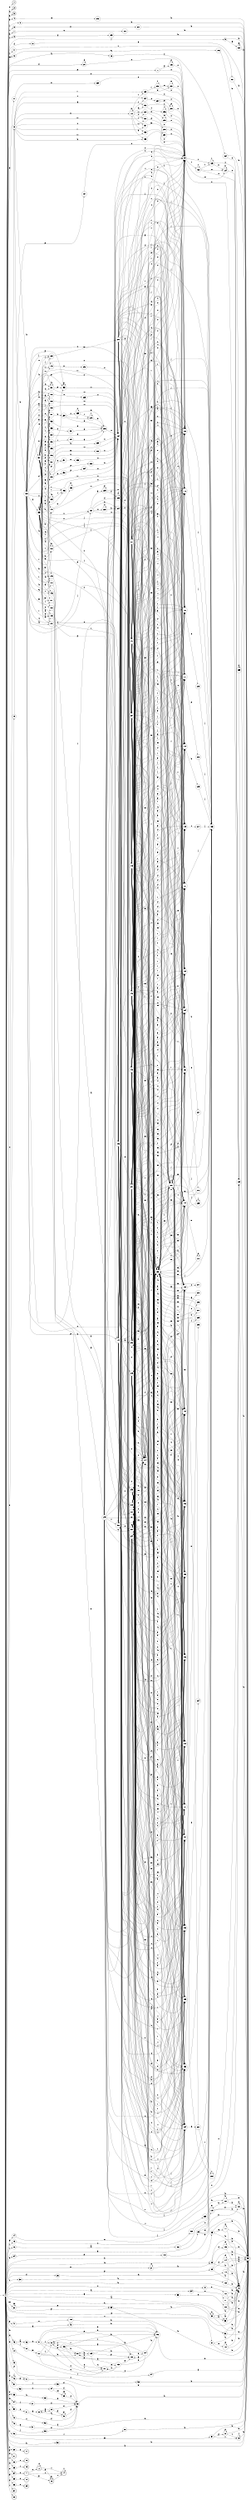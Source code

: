 digraph finite_state_machine {
rankdir=LR;
size="20,20";
node [shape = point]; "dummy0"
node [shape = circle]; "0";
"dummy0" -> "0";
node [shape = doublecircle]; "1";node [shape = doublecircle]; "2";node [shape = doublecircle]; "3";node [shape = circle]; "4";
node [shape = circle]; "5";
node [shape = circle]; "6";
node [shape = circle]; "7";
node [shape = circle]; "8";
node [shape = circle]; "9";
node [shape = circle]; "10";
node [shape = circle]; "11";
node [shape = circle]; "12";
node [shape = circle]; "13";
node [shape = circle]; "14";
node [shape = circle]; "15";
node [shape = circle]; "16";
node [shape = circle]; "17";
node [shape = circle]; "18";
node [shape = circle]; "19";
node [shape = circle]; "20";
node [shape = circle]; "21";
node [shape = circle]; "22";
node [shape = circle]; "23";
node [shape = circle]; "24";
node [shape = circle]; "25";
node [shape = circle]; "26";
node [shape = circle]; "27";
node [shape = circle]; "28";
node [shape = circle]; "29";
node [shape = circle]; "30";
node [shape = circle]; "31";
node [shape = circle]; "32";
node [shape = circle]; "33";
node [shape = circle]; "34";
node [shape = circle]; "35";
node [shape = circle]; "36";
node [shape = circle]; "37";
node [shape = circle]; "38";
node [shape = circle]; "39";
node [shape = circle]; "40";
node [shape = circle]; "41";
node [shape = circle]; "42";
node [shape = circle]; "43";
node [shape = circle]; "44";
node [shape = circle]; "45";
node [shape = circle]; "46";
node [shape = circle]; "47";
node [shape = circle]; "48";
node [shape = circle]; "49";
node [shape = circle]; "50";
node [shape = circle]; "51";
node [shape = circle]; "52";
node [shape = circle]; "53";
node [shape = circle]; "54";
node [shape = circle]; "55";
node [shape = circle]; "56";
node [shape = circle]; "57";
node [shape = circle]; "58";
node [shape = doublecircle]; "59";node [shape = circle]; "60";
node [shape = doublecircle]; "61";node [shape = circle]; "62";
node [shape = circle]; "63";
node [shape = circle]; "64";
node [shape = circle]; "65";
node [shape = circle]; "66";
node [shape = doublecircle]; "67";node [shape = doublecircle]; "68";node [shape = doublecircle]; "69";node [shape = doublecircle]; "70";node [shape = doublecircle]; "71";node [shape = doublecircle]; "72";node [shape = doublecircle]; "73";node [shape = doublecircle]; "74";node [shape = doublecircle]; "75";node [shape = doublecircle]; "76";node [shape = doublecircle]; "77";node [shape = circle]; "78";
node [shape = circle]; "79";
node [shape = circle]; "80";
node [shape = circle]; "81";
node [shape = circle]; "82";
node [shape = circle]; "83";
node [shape = circle]; "84";
node [shape = circle]; "85";
node [shape = circle]; "86";
node [shape = circle]; "87";
node [shape = circle]; "88";
node [shape = circle]; "89";
node [shape = circle]; "90";
node [shape = circle]; "91";
node [shape = circle]; "92";
node [shape = circle]; "93";
node [shape = circle]; "94";
node [shape = circle]; "95";
node [shape = circle]; "96";
node [shape = circle]; "97";
node [shape = circle]; "98";
node [shape = circle]; "99";
node [shape = circle]; "100";
node [shape = circle]; "101";
node [shape = circle]; "102";
node [shape = circle]; "103";
node [shape = circle]; "104";
node [shape = circle]; "105";
node [shape = circle]; "106";
node [shape = circle]; "107";
node [shape = circle]; "108";
node [shape = circle]; "109";
node [shape = circle]; "110";
node [shape = circle]; "111";
node [shape = circle]; "112";
node [shape = circle]; "113";
node [shape = circle]; "114";
node [shape = circle]; "115";
node [shape = circle]; "116";
node [shape = circle]; "117";
node [shape = circle]; "118";
node [shape = circle]; "119";
node [shape = circle]; "120";
node [shape = circle]; "121";
node [shape = circle]; "122";
node [shape = circle]; "123";
node [shape = circle]; "124";
node [shape = circle]; "125";
node [shape = circle]; "126";
node [shape = circle]; "127";
node [shape = circle]; "128";
node [shape = circle]; "129";
node [shape = circle]; "130";
node [shape = circle]; "131";
node [shape = circle]; "132";
node [shape = circle]; "133";
node [shape = circle]; "134";
node [shape = circle]; "135";
node [shape = circle]; "136";
node [shape = circle]; "137";
node [shape = circle]; "138";
node [shape = circle]; "139";
node [shape = circle]; "140";
node [shape = circle]; "141";
node [shape = circle]; "142";
node [shape = circle]; "143";
node [shape = circle]; "144";
node [shape = circle]; "145";
node [shape = circle]; "146";
node [shape = circle]; "147";
node [shape = circle]; "148";
node [shape = circle]; "149";
node [shape = circle]; "150";
node [shape = circle]; "151";
node [shape = circle]; "152";
node [shape = circle]; "153";
node [shape = circle]; "154";
node [shape = circle]; "155";
node [shape = circle]; "156";
node [shape = circle]; "157";
node [shape = circle]; "158";
node [shape = circle]; "159";
node [shape = circle]; "160";
node [shape = circle]; "161";
node [shape = circle]; "162";
node [shape = circle]; "163";
node [shape = circle]; "164";
node [shape = circle]; "165";
node [shape = circle]; "166";
node [shape = circle]; "167";
node [shape = circle]; "168";
node [shape = circle]; "169";
node [shape = circle]; "170";
node [shape = circle]; "171";
node [shape = circle]; "172";
node [shape = circle]; "173";
node [shape = circle]; "174";
node [shape = circle]; "175";
node [shape = circle]; "176";
node [shape = circle]; "177";
node [shape = circle]; "178";
node [shape = circle]; "179";
node [shape = circle]; "180";
node [shape = circle]; "181";
node [shape = circle]; "182";
node [shape = circle]; "183";
node [shape = circle]; "184";
node [shape = circle]; "185";
node [shape = circle]; "186";
node [shape = circle]; "187";
node [shape = circle]; "188";
node [shape = circle]; "189";
node [shape = circle]; "190";
node [shape = circle]; "191";
node [shape = circle]; "192";
node [shape = circle]; "193";
node [shape = circle]; "194";
node [shape = circle]; "195";
node [shape = circle]; "196";
node [shape = circle]; "197";
node [shape = circle]; "198";
node [shape = circle]; "199";
node [shape = circle]; "200";
node [shape = circle]; "201";
node [shape = circle]; "202";
node [shape = circle]; "203";
node [shape = circle]; "204";
node [shape = circle]; "205";
node [shape = circle]; "206";
node [shape = circle]; "207";
node [shape = circle]; "208";
node [shape = circle]; "209";
node [shape = circle]; "210";
node [shape = circle]; "211";
node [shape = circle]; "212";
node [shape = circle]; "213";
node [shape = circle]; "214";
node [shape = circle]; "215";
node [shape = circle]; "216";
node [shape = circle]; "217";
node [shape = circle]; "218";
node [shape = circle]; "219";
node [shape = circle]; "220";
node [shape = circle]; "221";
node [shape = circle]; "222";
node [shape = circle]; "223";
node [shape = circle]; "224";
node [shape = circle]; "225";
node [shape = circle]; "226";
node [shape = circle]; "227";
node [shape = circle]; "228";
node [shape = circle]; "229";
node [shape = circle]; "230";
node [shape = circle]; "231";
node [shape = circle]; "232";
node [shape = circle]; "233";
node [shape = circle]; "234";
node [shape = circle]; "235";
node [shape = circle]; "236";
node [shape = circle]; "237";
node [shape = circle]; "238";
node [shape = circle]; "239";
node [shape = circle]; "240";
node [shape = circle]; "241";
node [shape = circle]; "242";
node [shape = circle]; "243";
node [shape = circle]; "244";
node [shape = circle]; "245";
node [shape = circle]; "246";
node [shape = circle]; "247";
node [shape = circle]; "248";
node [shape = circle]; "249";
node [shape = circle]; "250";
node [shape = circle]; "251";
node [shape = circle]; "252";
node [shape = circle]; "253";
node [shape = circle]; "254";
node [shape = circle]; "255";
node [shape = circle]; "256";
node [shape = circle]; "257";
node [shape = circle]; "258";
node [shape = circle]; "259";
node [shape = circle]; "260";
node [shape = circle]; "261";
node [shape = circle]; "262";
node [shape = circle]; "263";
node [shape = circle]; "264";
node [shape = circle]; "265";
node [shape = circle]; "266";
node [shape = circle]; "267";
node [shape = circle]; "268";
node [shape = circle]; "269";
node [shape = circle]; "270";
node [shape = circle]; "271";
node [shape = circle]; "272";
"0" -> "1" [label = "s"];
 "0" -> "31" [label = "s"];
 "0" -> "48" [label = "h"];
 "0" -> "2" [label = "h"];
 "0" -> "58" [label = "h"];
 "0" -> "19" [label = "e"];
 "0" -> "3" [label = "e"];
 "0" -> "36" [label = "e"];
 "0" -> "4" [label = "p"];
 "0" -> "39" [label = "p"];
 "0" -> "41" [label = "p"];
 "0" -> "47" [label = "p"];
 "0" -> "17" [label = "p"];
 "0" -> "61" [label = "p"];
 "0" -> "21" [label = "p"];
 "0" -> "23" [label = "p"];
 "0" -> "29" [label = "p"];
 "0" -> "9" [label = "j"];
 "0" -> "5" [label = "j"];
 "0" -> "46" [label = "j"];
 "0" -> "55" [label = "j"];
 "0" -> "8" [label = "v"];
 "0" -> "56" [label = "v"];
 "0" -> "6" [label = "v"];
 "0" -> "7" [label = "b"];
 "0" -> "40" [label = "b"];
 "0" -> "25" [label = "b"];
 "0" -> "59" [label = "b"];
 "0" -> "45" [label = "b"];
 "0" -> "51" [label = "f"];
 "0" -> "10" [label = "f"];
 "0" -> "26" [label = "f"];
 "0" -> "20" [label = "f"];
 "0" -> "16" [label = "r"];
 "0" -> "11" [label = "r"];
 "0" -> "57" [label = "m"];
 "0" -> "12" [label = "m"];
 "0" -> "38" [label = "m"];
 "0" -> "34" [label = "q"];
 "0" -> "13" [label = "q"];
 "0" -> "42" [label = "g"];
 "0" -> "35" [label = "g"];
 "0" -> "66" [label = "g"];
 "0" -> "14" [label = "g"];
 "0" -> "15" [label = "l"];
 "0" -> "18" [label = "u"];
 "0" -> "37" [label = "u"];
 "0" -> "54" [label = "u"];
 "0" -> "52" [label = "o"];
 "0" -> "22" [label = "o"];
 "0" -> "60" [label = "o"];
 "0" -> "24" [label = "c"];
 "0" -> "32" [label = "c"];
 "0" -> "27" [label = "x"];
 "0" -> "64" [label = "k"];
 "0" -> "50" [label = "k"];
 "0" -> "43" [label = "k"];
 "0" -> "28" [label = "k"];
 "0" -> "49" [label = "t"];
 "0" -> "30" [label = "t"];
 "0" -> "33" [label = "a"];
 "0" -> "44" [label = "d"];
 "0" -> "67" [label = "y"];
 "0" -> "53" [label = "y"];
 "0" -> "65" [label = "n"];
 "0" -> "62" [label = "n"];
 "0" -> "63" [label = "w"];
 "0" -> "68" [label = "i"];
 "66" -> "69" [label = "o"];
 "65" -> "70" [label = "o"];
 "64" -> "71" [label = "o"];
 "71" -> "72" [label = "c"];
 "71" -> "73" [label = "g"];
 "71" -> "74" [label = "v"];
 "74" -> "74" [label = "v"];
 "73" -> "73" [label = "g"];
 "73" -> "74" [label = "v"];
 "72" -> "72" [label = "c"];
 "72" -> "73" [label = "g"];
 "72" -> "74" [label = "v"];
 "63" -> "75" [label = "i"];
 "62" -> "76" [label = "t"];
 "60" -> "77" [label = "c"];
 "58" -> "59" [label = "b"];
 "57" -> "78" [label = "p"];
 "57" -> "79" [label = "l"];
 "57" -> "59" [label = "b"];
 "79" -> "79" [label = "l"];
 "79" -> "59" [label = "b"];
 "78" -> "78" [label = "p"];
 "78" -> "79" [label = "l"];
 "78" -> "59" [label = "b"];
 "56" -> "80" [label = "i"];
 "80" -> "59" [label = "b"];
 "55" -> "59" [label = "b"];
 "54" -> "81" [label = "j"];
 "81" -> "82" [label = "f"];
 "82" -> "59" [label = "b"];
 "53" -> "83" [label = "k"];
 "83" -> "82" [label = "f"];
 "52" -> "84" [label = "u"];
 "84" -> "85" [label = "m"];
 "84" -> "82" [label = "f"];
 "85" -> "85" [label = "m"];
 "85" -> "82" [label = "f"];
 "51" -> "86" [label = "l"];
 "86" -> "82" [label = "f"];
 "50" -> "87" [label = "s"];
 "87" -> "88" [label = "q"];
 "87" -> "82" [label = "f"];
 "88" -> "89" [label = "s"];
 "89" -> "88" [label = "q"];
 "89" -> "90" [label = "p"];
 "89" -> "82" [label = "f"];
 "90" -> "90" [label = "p"];
 "90" -> "88" [label = "q"];
 "90" -> "82" [label = "f"];
 "49" -> "91" [label = "q"];
 "91" -> "82" [label = "f"];
 "48" -> "92" [label = "s"];
 "92" -> "82" [label = "f"];
 "47" -> "59" [label = "b"];
 "46" -> "46" [label = "j"];
 "46" -> "47" [label = "p"];
 "45" -> "93" [label = "o"];
 "93" -> "59" [label = "b"];
 "44" -> "94" [label = "i"];
 "94" -> "59" [label = "b"];
 "43" -> "95" [label = "j"];
 "43" -> "96" [label = "a"];
 "96" -> "97" [label = "c"];
 "97" -> "98" [label = "i"];
 "97" -> "99" [label = "h"];
 "97" -> "100" [label = "p"];
 "97" -> "101" [label = "c"];
 "97" -> "102" [label = "b"];
 "102" -> "59" [label = "b"];
 "101" -> "103" [label = "e"];
 "103" -> "101" [label = "c"];
 "103" -> "98" [label = "i"];
 "103" -> "99" [label = "h"];
 "103" -> "100" [label = "p"];
 "103" -> "102" [label = "b"];
 "100" -> "104" [label = "b"];
 "104" -> "100" [label = "p"];
 "104" -> "98" [label = "i"];
 "104" -> "99" [label = "h"];
 "104" -> "101" [label = "c"];
 "104" -> "102" [label = "b"];
 "99" -> "105" [label = "h"];
 "105" -> "99" [label = "h"];
 "105" -> "98" [label = "i"];
 "105" -> "100" [label = "p"];
 "105" -> "101" [label = "c"];
 "105" -> "102" [label = "b"];
 "98" -> "106" [label = "d"];
 "106" -> "98" [label = "i"];
 "106" -> "99" [label = "h"];
 "106" -> "100" [label = "p"];
 "106" -> "101" [label = "c"];
 "106" -> "102" [label = "b"];
 "95" -> "107" [label = "m"];
 "107" -> "98" [label = "i"];
 "107" -> "99" [label = "h"];
 "107" -> "100" [label = "p"];
 "107" -> "101" [label = "c"];
 "107" -> "102" [label = "b"];
 "42" -> "102" [label = "b"];
 "41" -> "108" [label = "u"];
 "108" -> "102" [label = "b"];
 "40" -> "40" [label = "b"];
 "40" -> "59" [label = "b"];
 "39" -> "40" [label = "b"];
 "39" -> "59" [label = "b"];
 "38" -> "38" [label = "m"];
 "38" -> "39" [label = "p"];
 "37" -> "109" [label = "e"];
 "37" -> "40" [label = "b"];
 "37" -> "59" [label = "b"];
 "109" -> "109" [label = "e"];
 "109" -> "40" [label = "b"];
 "109" -> "59" [label = "b"];
 "36" -> "40" [label = "b"];
 "36" -> "59" [label = "b"];
 "35" -> "110" [label = "e"];
 "110" -> "40" [label = "b"];
 "110" -> "59" [label = "b"];
 "34" -> "111" [label = "o"];
 "111" -> "40" [label = "b"];
 "111" -> "59" [label = "b"];
 "33" -> "33" [label = "a"];
 "33" -> "40" [label = "b"];
 "33" -> "59" [label = "b"];
 "32" -> "32" [label = "c"];
 "32" -> "33" [label = "a"];
 "32" -> "40" [label = "b"];
 "32" -> "59" [label = "b"];
 "31" -> "112" [label = "s"];
 "112" -> "40" [label = "b"];
 "112" -> "59" [label = "b"];
 "30" -> "113" [label = "b"];
 "113" -> "40" [label = "b"];
 "113" -> "59" [label = "b"];
 "29" -> "114" [label = "d"];
 "29" -> "40" [label = "b"];
 "29" -> "59" [label = "b"];
 "114" -> "114" [label = "d"];
 "114" -> "40" [label = "b"];
 "114" -> "59" [label = "b"];
 "28" -> "115" [label = "d"];
 "28" -> "40" [label = "b"];
 "28" -> "59" [label = "b"];
 "115" -> "115" [label = "d"];
 "115" -> "40" [label = "b"];
 "115" -> "59" [label = "b"];
 "27" -> "27" [label = "x"];
 "27" -> "28" [label = "k"];
 "26" -> "116" [label = "q"];
 "116" -> "40" [label = "b"];
 "116" -> "59" [label = "b"];
 "25" -> "117" [label = "q"];
 "25" -> "40" [label = "b"];
 "25" -> "59" [label = "b"];
 "117" -> "117" [label = "q"];
 "117" -> "40" [label = "b"];
 "117" -> "59" [label = "b"];
 "24" -> "118" [label = "p"];
 "118" -> "59" [label = "b"];
 "23" -> "119" [label = "e"];
 "23" -> "120" [label = "h"];
 "23" -> "121" [label = "y"];
 "23" -> "59" [label = "b"];
 "121" -> "121" [label = "y"];
 "121" -> "59" [label = "b"];
 "120" -> "120" [label = "h"];
 "120" -> "121" [label = "y"];
 "120" -> "59" [label = "b"];
 "119" -> "119" [label = "e"];
 "119" -> "120" [label = "h"];
 "119" -> "121" [label = "y"];
 "119" -> "59" [label = "b"];
 "22" -> "122" [label = "r"];
 "22" -> "123" [label = "i"];
 "22" -> "124" [label = "x"];
 "22" -> "125" [label = "o"];
 "125" -> "59" [label = "b"];
 "124" -> "124" [label = "x"];
 "124" -> "125" [label = "o"];
 "123" -> "123" [label = "i"];
 "123" -> "124" [label = "x"];
 "123" -> "125" [label = "o"];
 "122" -> "122" [label = "r"];
 "122" -> "123" [label = "i"];
 "122" -> "124" [label = "x"];
 "122" -> "125" [label = "o"];
 "21" -> "126" [label = "p"];
 "21" -> "22" [label = "o"];
 "126" -> "126" [label = "p"];
 "126" -> "22" [label = "o"];
 "20" -> "20" [label = "f"];
 "20" -> "22" [label = "o"];
 "19" -> "127" [label = "p"];
 "127" -> "22" [label = "o"];
 "18" -> "128" [label = "x"];
 "18" -> "136" [label = "w"];
 "18" -> "129" [label = "w"];
 "18" -> "130" [label = "u"];
 "18" -> "131" [label = "r"];
 "18" -> "135" [label = "r"];
 "18" -> "132" [label = "q"];
 "18" -> "138" [label = "b"];
 "18" -> "133" [label = "b"];
 "18" -> "134" [label = "i"];
 "18" -> "137" [label = "k"];
 "138" -> "139" [label = "f"];
 "138" -> "145" [label = "l"];
 "138" -> "140" [label = "l"];
 "138" -> "141" [label = "u"];
 "138" -> "142" [label = "u"];
 "138" -> "159" [label = "u"];
 "138" -> "143" [label = "c"];
 "138" -> "144" [label = "p"];
 "138" -> "158" [label = "p"];
 "138" -> "160" [label = "q"];
 "138" -> "146" [label = "q"];
 "138" -> "147" [label = "a"];
 "138" -> "168" [label = "r"];
 "138" -> "148" [label = "r"];
 "138" -> "166" [label = "r"];
 "138" -> "164" [label = "w"];
 "138" -> "149" [label = "w"];
 "138" -> "150" [label = "g"];
 "138" -> "151" [label = "g"];
 "138" -> "152" [label = "v"];
 "138" -> "153" [label = "v"];
 "138" -> "154" [label = "y"];
 "138" -> "155" [label = "e"];
 "138" -> "156" [label = "n"];
 "138" -> "170" [label = "k"];
 "138" -> "157" [label = "k"];
 "138" -> "165" [label = "k"];
 "138" -> "161" [label = "d"];
 "138" -> "169" [label = "j"];
 "138" -> "162" [label = "j"];
 "138" -> "173" [label = "j"];
 "138" -> "163" [label = "x"];
 "138" -> "167" [label = "s"];
 "138" -> "171" [label = "m"];
 "138" -> "172" [label = "h"];
 "173" -> "195" [label = "s"];
 "173" -> "180" [label = "s"];
 "173" -> "174" [label = "s"];
 "173" -> "188" [label = "t"];
 "173" -> "175" [label = "t"];
 "173" -> "176" [label = "v"];
 "173" -> "194" [label = "v"];
 "173" -> "177" [label = "j"];
 "173" -> "183" [label = "j"];
 "173" -> "178" [label = "g"];
 "173" -> "179" [label = "y"];
 "173" -> "192" [label = "r"];
 "173" -> "181" [label = "r"];
 "173" -> "200" [label = "i"];
 "173" -> "182" [label = "i"];
 "173" -> "184" [label = "w"];
 "173" -> "185" [label = "m"];
 "173" -> "199" [label = "m"];
 "173" -> "196" [label = "m"];
 "173" -> "191" [label = "m"];
 "173" -> "186" [label = "n"];
 "173" -> "187" [label = "c"];
 "173" -> "189" [label = "p"];
 "173" -> "190" [label = "p"];
 "173" -> "193" [label = "b"];
 "173" -> "197" [label = "f"];
 "173" -> "198" [label = "k"];
 "173" -> "22" [label = "o"];
 "200" -> "200" [label = "i"];
 "200" -> "182" [label = "i"];
 "200" -> "195" [label = "s"];
 "200" -> "180" [label = "s"];
 "200" -> "174" [label = "s"];
 "200" -> "188" [label = "t"];
 "200" -> "175" [label = "t"];
 "200" -> "176" [label = "v"];
 "200" -> "194" [label = "v"];
 "200" -> "177" [label = "j"];
 "200" -> "183" [label = "j"];
 "200" -> "178" [label = "g"];
 "200" -> "179" [label = "y"];
 "200" -> "192" [label = "r"];
 "200" -> "181" [label = "r"];
 "200" -> "184" [label = "w"];
 "200" -> "185" [label = "m"];
 "200" -> "199" [label = "m"];
 "200" -> "196" [label = "m"];
 "200" -> "191" [label = "m"];
 "200" -> "186" [label = "n"];
 "200" -> "187" [label = "c"];
 "200" -> "189" [label = "p"];
 "200" -> "190" [label = "p"];
 "200" -> "193" [label = "b"];
 "200" -> "197" [label = "f"];
 "200" -> "198" [label = "k"];
 "200" -> "22" [label = "o"];
 "199" -> "185" [label = "m"];
 "199" -> "196" [label = "m"];
 "199" -> "191" [label = "m"];
 "199" -> "199" [label = "m"];
 "199" -> "195" [label = "s"];
 "199" -> "180" [label = "s"];
 "199" -> "174" [label = "s"];
 "199" -> "188" [label = "t"];
 "199" -> "175" [label = "t"];
 "199" -> "176" [label = "v"];
 "199" -> "194" [label = "v"];
 "199" -> "177" [label = "j"];
 "199" -> "183" [label = "j"];
 "199" -> "178" [label = "g"];
 "199" -> "179" [label = "y"];
 "199" -> "192" [label = "r"];
 "199" -> "181" [label = "r"];
 "199" -> "200" [label = "i"];
 "199" -> "182" [label = "i"];
 "199" -> "184" [label = "w"];
 "199" -> "186" [label = "n"];
 "199" -> "187" [label = "c"];
 "199" -> "189" [label = "p"];
 "199" -> "190" [label = "p"];
 "199" -> "193" [label = "b"];
 "199" -> "197" [label = "f"];
 "199" -> "198" [label = "k"];
 "199" -> "22" [label = "o"];
 "198" -> "199" [label = "m"];
 "197" -> "199" [label = "m"];
 "196" -> "199" [label = "m"];
 "195" -> "199" [label = "m"];
 "194" -> "201" [label = "q"];
 "201" -> "202" [label = "r"];
 "201" -> "199" [label = "m"];
 "202" -> "202" [label = "r"];
 "202" -> "199" [label = "m"];
 "193" -> "203" [label = "n"];
 "203" -> "199" [label = "m"];
 "192" -> "204" [label = "d"];
 "204" -> "199" [label = "m"];
 "191" -> "205" [label = "j"];
 "191" -> "199" [label = "m"];
 "205" -> "205" [label = "j"];
 "205" -> "199" [label = "m"];
 "190" -> "206" [label = "e"];
 "206" -> "199" [label = "m"];
 "189" -> "207" [label = "y"];
 "207" -> "199" [label = "m"];
 "188" -> "208" [label = "x"];
 "188" -> "199" [label = "m"];
 "208" -> "208" [label = "x"];
 "208" -> "199" [label = "m"];
 "187" -> "209" [label = "i"];
 "209" -> "199" [label = "m"];
 "186" -> "210" [label = "g"];
 "210" -> "199" [label = "m"];
 "185" -> "211" [label = "o"];
 "211" -> "199" [label = "m"];
 "184" -> "212" [label = "d"];
 "212" -> "199" [label = "m"];
 "183" -> "199" [label = "m"];
 "182" -> "213" [label = "e"];
 "213" -> "183" [label = "j"];
 "181" -> "183" [label = "j"];
 "180" -> "180" [label = "s"];
 "180" -> "183" [label = "j"];
 "179" -> "214" [label = "t"];
 "214" -> "183" [label = "j"];
 "178" -> "215" [label = "h"];
 "215" -> "183" [label = "j"];
 "177" -> "216" [label = "p"];
 "216" -> "183" [label = "j"];
 "176" -> "183" [label = "j"];
 "175" -> "217" [label = "b"];
 "217" -> "199" [label = "m"];
 "174" -> "174" [label = "s"];
 "174" -> "199" [label = "m"];
 "172" -> "172" [label = "h"];
 "172" -> "173" [label = "j"];
 "171" -> "218" [label = "f"];
 "218" -> "195" [label = "s"];
 "218" -> "180" [label = "s"];
 "218" -> "174" [label = "s"];
 "218" -> "188" [label = "t"];
 "218" -> "175" [label = "t"];
 "218" -> "176" [label = "v"];
 "218" -> "194" [label = "v"];
 "218" -> "177" [label = "j"];
 "218" -> "183" [label = "j"];
 "218" -> "178" [label = "g"];
 "218" -> "179" [label = "y"];
 "218" -> "192" [label = "r"];
 "218" -> "181" [label = "r"];
 "218" -> "200" [label = "i"];
 "218" -> "182" [label = "i"];
 "218" -> "184" [label = "w"];
 "218" -> "185" [label = "m"];
 "218" -> "199" [label = "m"];
 "218" -> "196" [label = "m"];
 "218" -> "191" [label = "m"];
 "218" -> "186" [label = "n"];
 "218" -> "187" [label = "c"];
 "218" -> "189" [label = "p"];
 "218" -> "190" [label = "p"];
 "218" -> "193" [label = "b"];
 "218" -> "197" [label = "f"];
 "218" -> "198" [label = "k"];
 "218" -> "22" [label = "o"];
 "170" -> "219" [label = "l"];
 "219" -> "195" [label = "s"];
 "219" -> "180" [label = "s"];
 "219" -> "174" [label = "s"];
 "219" -> "188" [label = "t"];
 "219" -> "175" [label = "t"];
 "219" -> "176" [label = "v"];
 "219" -> "194" [label = "v"];
 "219" -> "177" [label = "j"];
 "219" -> "183" [label = "j"];
 "219" -> "178" [label = "g"];
 "219" -> "179" [label = "y"];
 "219" -> "192" [label = "r"];
 "219" -> "181" [label = "r"];
 "219" -> "200" [label = "i"];
 "219" -> "182" [label = "i"];
 "219" -> "184" [label = "w"];
 "219" -> "185" [label = "m"];
 "219" -> "199" [label = "m"];
 "219" -> "196" [label = "m"];
 "219" -> "191" [label = "m"];
 "219" -> "186" [label = "n"];
 "219" -> "187" [label = "c"];
 "219" -> "189" [label = "p"];
 "219" -> "190" [label = "p"];
 "219" -> "193" [label = "b"];
 "219" -> "197" [label = "f"];
 "219" -> "198" [label = "k"];
 "219" -> "22" [label = "o"];
 "169" -> "220" [label = "m"];
 "220" -> "221" [label = "d"];
 "220" -> "195" [label = "s"];
 "220" -> "180" [label = "s"];
 "220" -> "174" [label = "s"];
 "220" -> "188" [label = "t"];
 "220" -> "175" [label = "t"];
 "220" -> "176" [label = "v"];
 "220" -> "194" [label = "v"];
 "220" -> "177" [label = "j"];
 "220" -> "183" [label = "j"];
 "220" -> "178" [label = "g"];
 "220" -> "179" [label = "y"];
 "220" -> "192" [label = "r"];
 "220" -> "181" [label = "r"];
 "220" -> "200" [label = "i"];
 "220" -> "182" [label = "i"];
 "220" -> "184" [label = "w"];
 "220" -> "185" [label = "m"];
 "220" -> "199" [label = "m"];
 "220" -> "196" [label = "m"];
 "220" -> "191" [label = "m"];
 "220" -> "186" [label = "n"];
 "220" -> "187" [label = "c"];
 "220" -> "189" [label = "p"];
 "220" -> "190" [label = "p"];
 "220" -> "193" [label = "b"];
 "220" -> "197" [label = "f"];
 "220" -> "198" [label = "k"];
 "220" -> "22" [label = "o"];
 "221" -> "221" [label = "d"];
 "221" -> "195" [label = "s"];
 "221" -> "180" [label = "s"];
 "221" -> "174" [label = "s"];
 "221" -> "188" [label = "t"];
 "221" -> "175" [label = "t"];
 "221" -> "176" [label = "v"];
 "221" -> "194" [label = "v"];
 "221" -> "177" [label = "j"];
 "221" -> "183" [label = "j"];
 "221" -> "178" [label = "g"];
 "221" -> "179" [label = "y"];
 "221" -> "192" [label = "r"];
 "221" -> "181" [label = "r"];
 "221" -> "200" [label = "i"];
 "221" -> "182" [label = "i"];
 "221" -> "184" [label = "w"];
 "221" -> "185" [label = "m"];
 "221" -> "199" [label = "m"];
 "221" -> "196" [label = "m"];
 "221" -> "191" [label = "m"];
 "221" -> "186" [label = "n"];
 "221" -> "187" [label = "c"];
 "221" -> "189" [label = "p"];
 "221" -> "190" [label = "p"];
 "221" -> "193" [label = "b"];
 "221" -> "197" [label = "f"];
 "221" -> "198" [label = "k"];
 "221" -> "22" [label = "o"];
 "168" -> "222" [label = "g"];
 "222" -> "195" [label = "s"];
 "222" -> "180" [label = "s"];
 "222" -> "174" [label = "s"];
 "222" -> "188" [label = "t"];
 "222" -> "175" [label = "t"];
 "222" -> "176" [label = "v"];
 "222" -> "194" [label = "v"];
 "222" -> "177" [label = "j"];
 "222" -> "183" [label = "j"];
 "222" -> "178" [label = "g"];
 "222" -> "179" [label = "y"];
 "222" -> "192" [label = "r"];
 "222" -> "181" [label = "r"];
 "222" -> "200" [label = "i"];
 "222" -> "182" [label = "i"];
 "222" -> "184" [label = "w"];
 "222" -> "185" [label = "m"];
 "222" -> "199" [label = "m"];
 "222" -> "196" [label = "m"];
 "222" -> "191" [label = "m"];
 "222" -> "186" [label = "n"];
 "222" -> "187" [label = "c"];
 "222" -> "189" [label = "p"];
 "222" -> "190" [label = "p"];
 "222" -> "193" [label = "b"];
 "222" -> "197" [label = "f"];
 "222" -> "198" [label = "k"];
 "222" -> "22" [label = "o"];
 "167" -> "227" [label = "w"];
 "167" -> "223" [label = "w"];
 "167" -> "224" [label = "h"];
 "167" -> "225" [label = "p"];
 "167" -> "226" [label = "f"];
 "227" -> "195" [label = "s"];
 "227" -> "180" [label = "s"];
 "227" -> "174" [label = "s"];
 "227" -> "188" [label = "t"];
 "227" -> "175" [label = "t"];
 "227" -> "176" [label = "v"];
 "227" -> "194" [label = "v"];
 "227" -> "177" [label = "j"];
 "227" -> "183" [label = "j"];
 "227" -> "178" [label = "g"];
 "227" -> "179" [label = "y"];
 "227" -> "192" [label = "r"];
 "227" -> "181" [label = "r"];
 "227" -> "200" [label = "i"];
 "227" -> "182" [label = "i"];
 "227" -> "184" [label = "w"];
 "227" -> "185" [label = "m"];
 "227" -> "199" [label = "m"];
 "227" -> "196" [label = "m"];
 "227" -> "191" [label = "m"];
 "227" -> "186" [label = "n"];
 "227" -> "187" [label = "c"];
 "227" -> "189" [label = "p"];
 "227" -> "190" [label = "p"];
 "227" -> "193" [label = "b"];
 "227" -> "197" [label = "f"];
 "227" -> "198" [label = "k"];
 "227" -> "22" [label = "o"];
 "226" -> "226" [label = "f"];
 "226" -> "227" [label = "w"];
 "225" -> "225" [label = "p"];
 "225" -> "226" [label = "f"];
 "225" -> "227" [label = "w"];
 "224" -> "227" [label = "w"];
 "223" -> "223" [label = "w"];
 "223" -> "224" [label = "h"];
 "166" -> "227" [label = "w"];
 "165" -> "165" [label = "k"];
 "165" -> "166" [label = "r"];
 "164" -> "227" [label = "w"];
 "163" -> "164" [label = "w"];
 "162" -> "164" [label = "w"];
 "161" -> "228" [label = "m"];
 "228" -> "164" [label = "w"];
 "160" -> "229" [label = "o"];
 "229" -> "164" [label = "w"];
 "159" -> "232" [label = "p"];
 "159" -> "230" [label = "p"];
 "159" -> "231" [label = "c"];
 "232" -> "164" [label = "w"];
 "231" -> "233" [label = "n"];
 "233" -> "164" [label = "w"];
 "230" -> "234" [label = "p"];
 "234" -> "164" [label = "w"];
 "158" -> "158" [label = "p"];
 "158" -> "164" [label = "w"];
 "157" -> "157" [label = "k"];
 "157" -> "158" [label = "p"];
 "157" -> "164" [label = "w"];
 "156" -> "164" [label = "w"];
 "155" -> "235" [label = "h"];
 "235" -> "164" [label = "w"];
 "154" -> "236" [label = "d"];
 "236" -> "164" [label = "w"];
 "153" -> "237" [label = "s"];
 "237" -> "236" [label = "d"];
 "152" -> "236" [label = "d"];
 "151" -> "238" [label = "h"];
 "238" -> "239" [label = "u"];
 "238" -> "240" [label = "r"];
 "238" -> "236" [label = "d"];
 "240" -> "240" [label = "r"];
 "240" -> "236" [label = "d"];
 "239" -> "239" [label = "u"];
 "239" -> "240" [label = "r"];
 "239" -> "236" [label = "d"];
 "150" -> "241" [label = "r"];
 "241" -> "236" [label = "d"];
 "149" -> "242" [label = "x"];
 "242" -> "227" [label = "w"];
 "148" -> "243" [label = "n"];
 "148" -> "227" [label = "w"];
 "243" -> "243" [label = "n"];
 "243" -> "227" [label = "w"];
 "147" -> "244" [label = "e"];
 "244" -> "195" [label = "s"];
 "244" -> "180" [label = "s"];
 "244" -> "174" [label = "s"];
 "244" -> "188" [label = "t"];
 "244" -> "175" [label = "t"];
 "244" -> "176" [label = "v"];
 "244" -> "194" [label = "v"];
 "244" -> "177" [label = "j"];
 "244" -> "183" [label = "j"];
 "244" -> "178" [label = "g"];
 "244" -> "179" [label = "y"];
 "244" -> "192" [label = "r"];
 "244" -> "181" [label = "r"];
 "244" -> "200" [label = "i"];
 "244" -> "182" [label = "i"];
 "244" -> "184" [label = "w"];
 "244" -> "185" [label = "m"];
 "244" -> "199" [label = "m"];
 "244" -> "196" [label = "m"];
 "244" -> "191" [label = "m"];
 "244" -> "186" [label = "n"];
 "244" -> "187" [label = "c"];
 "244" -> "189" [label = "p"];
 "244" -> "190" [label = "p"];
 "244" -> "193" [label = "b"];
 "244" -> "197" [label = "f"];
 "244" -> "198" [label = "k"];
 "244" -> "22" [label = "o"];
 "146" -> "245" [label = "q"];
 "245" -> "195" [label = "s"];
 "245" -> "180" [label = "s"];
 "245" -> "174" [label = "s"];
 "245" -> "188" [label = "t"];
 "245" -> "175" [label = "t"];
 "245" -> "176" [label = "v"];
 "245" -> "194" [label = "v"];
 "245" -> "177" [label = "j"];
 "245" -> "183" [label = "j"];
 "245" -> "178" [label = "g"];
 "245" -> "179" [label = "y"];
 "245" -> "192" [label = "r"];
 "245" -> "181" [label = "r"];
 "245" -> "200" [label = "i"];
 "245" -> "182" [label = "i"];
 "245" -> "184" [label = "w"];
 "245" -> "185" [label = "m"];
 "245" -> "199" [label = "m"];
 "245" -> "196" [label = "m"];
 "245" -> "191" [label = "m"];
 "245" -> "186" [label = "n"];
 "245" -> "187" [label = "c"];
 "245" -> "189" [label = "p"];
 "245" -> "190" [label = "p"];
 "245" -> "193" [label = "b"];
 "245" -> "197" [label = "f"];
 "245" -> "198" [label = "k"];
 "245" -> "22" [label = "o"];
 "145" -> "246" [label = "e"];
 "246" -> "247" [label = "d"];
 "246" -> "195" [label = "s"];
 "246" -> "180" [label = "s"];
 "246" -> "174" [label = "s"];
 "246" -> "188" [label = "t"];
 "246" -> "175" [label = "t"];
 "246" -> "176" [label = "v"];
 "246" -> "194" [label = "v"];
 "246" -> "177" [label = "j"];
 "246" -> "183" [label = "j"];
 "246" -> "178" [label = "g"];
 "246" -> "179" [label = "y"];
 "246" -> "192" [label = "r"];
 "246" -> "181" [label = "r"];
 "246" -> "200" [label = "i"];
 "246" -> "182" [label = "i"];
 "246" -> "184" [label = "w"];
 "246" -> "185" [label = "m"];
 "246" -> "199" [label = "m"];
 "246" -> "196" [label = "m"];
 "246" -> "191" [label = "m"];
 "246" -> "186" [label = "n"];
 "246" -> "187" [label = "c"];
 "246" -> "189" [label = "p"];
 "246" -> "190" [label = "p"];
 "246" -> "193" [label = "b"];
 "246" -> "197" [label = "f"];
 "246" -> "198" [label = "k"];
 "246" -> "22" [label = "o"];
 "247" -> "247" [label = "d"];
 "247" -> "195" [label = "s"];
 "247" -> "180" [label = "s"];
 "247" -> "174" [label = "s"];
 "247" -> "188" [label = "t"];
 "247" -> "175" [label = "t"];
 "247" -> "176" [label = "v"];
 "247" -> "194" [label = "v"];
 "247" -> "177" [label = "j"];
 "247" -> "183" [label = "j"];
 "247" -> "178" [label = "g"];
 "247" -> "179" [label = "y"];
 "247" -> "192" [label = "r"];
 "247" -> "181" [label = "r"];
 "247" -> "200" [label = "i"];
 "247" -> "182" [label = "i"];
 "247" -> "184" [label = "w"];
 "247" -> "185" [label = "m"];
 "247" -> "199" [label = "m"];
 "247" -> "196" [label = "m"];
 "247" -> "191" [label = "m"];
 "247" -> "186" [label = "n"];
 "247" -> "187" [label = "c"];
 "247" -> "189" [label = "p"];
 "247" -> "190" [label = "p"];
 "247" -> "193" [label = "b"];
 "247" -> "197" [label = "f"];
 "247" -> "198" [label = "k"];
 "247" -> "22" [label = "o"];
 "144" -> "248" [label = "a"];
 "144" -> "195" [label = "s"];
 "144" -> "180" [label = "s"];
 "144" -> "174" [label = "s"];
 "144" -> "188" [label = "t"];
 "144" -> "175" [label = "t"];
 "144" -> "176" [label = "v"];
 "144" -> "194" [label = "v"];
 "144" -> "177" [label = "j"];
 "144" -> "183" [label = "j"];
 "144" -> "178" [label = "g"];
 "144" -> "179" [label = "y"];
 "144" -> "192" [label = "r"];
 "144" -> "181" [label = "r"];
 "144" -> "200" [label = "i"];
 "144" -> "182" [label = "i"];
 "144" -> "184" [label = "w"];
 "144" -> "185" [label = "m"];
 "144" -> "199" [label = "m"];
 "144" -> "196" [label = "m"];
 "144" -> "191" [label = "m"];
 "144" -> "186" [label = "n"];
 "144" -> "187" [label = "c"];
 "144" -> "189" [label = "p"];
 "144" -> "190" [label = "p"];
 "144" -> "193" [label = "b"];
 "144" -> "197" [label = "f"];
 "144" -> "198" [label = "k"];
 "144" -> "22" [label = "o"];
 "248" -> "248" [label = "a"];
 "248" -> "195" [label = "s"];
 "248" -> "180" [label = "s"];
 "248" -> "174" [label = "s"];
 "248" -> "188" [label = "t"];
 "248" -> "175" [label = "t"];
 "248" -> "176" [label = "v"];
 "248" -> "194" [label = "v"];
 "248" -> "177" [label = "j"];
 "248" -> "183" [label = "j"];
 "248" -> "178" [label = "g"];
 "248" -> "179" [label = "y"];
 "248" -> "192" [label = "r"];
 "248" -> "181" [label = "r"];
 "248" -> "200" [label = "i"];
 "248" -> "182" [label = "i"];
 "248" -> "184" [label = "w"];
 "248" -> "185" [label = "m"];
 "248" -> "199" [label = "m"];
 "248" -> "196" [label = "m"];
 "248" -> "191" [label = "m"];
 "248" -> "186" [label = "n"];
 "248" -> "187" [label = "c"];
 "248" -> "189" [label = "p"];
 "248" -> "190" [label = "p"];
 "248" -> "193" [label = "b"];
 "248" -> "197" [label = "f"];
 "248" -> "198" [label = "k"];
 "248" -> "22" [label = "o"];
 "143" -> "249" [label = "h"];
 "249" -> "250" [label = "t"];
 "249" -> "188" [label = "t"];
 "249" -> "175" [label = "t"];
 "249" -> "251" [label = "c"];
 "249" -> "187" [label = "c"];
 "249" -> "195" [label = "s"];
 "249" -> "180" [label = "s"];
 "249" -> "174" [label = "s"];
 "249" -> "176" [label = "v"];
 "249" -> "194" [label = "v"];
 "249" -> "177" [label = "j"];
 "249" -> "183" [label = "j"];
 "249" -> "178" [label = "g"];
 "249" -> "179" [label = "y"];
 "249" -> "192" [label = "r"];
 "249" -> "181" [label = "r"];
 "249" -> "200" [label = "i"];
 "249" -> "182" [label = "i"];
 "249" -> "184" [label = "w"];
 "249" -> "185" [label = "m"];
 "249" -> "199" [label = "m"];
 "249" -> "196" [label = "m"];
 "249" -> "191" [label = "m"];
 "249" -> "186" [label = "n"];
 "249" -> "189" [label = "p"];
 "249" -> "190" [label = "p"];
 "249" -> "193" [label = "b"];
 "249" -> "197" [label = "f"];
 "249" -> "198" [label = "k"];
 "249" -> "22" [label = "o"];
 "251" -> "251" [label = "c"];
 "251" -> "187" [label = "c"];
 "251" -> "195" [label = "s"];
 "251" -> "180" [label = "s"];
 "251" -> "174" [label = "s"];
 "251" -> "188" [label = "t"];
 "251" -> "175" [label = "t"];
 "251" -> "176" [label = "v"];
 "251" -> "194" [label = "v"];
 "251" -> "177" [label = "j"];
 "251" -> "183" [label = "j"];
 "251" -> "178" [label = "g"];
 "251" -> "179" [label = "y"];
 "251" -> "192" [label = "r"];
 "251" -> "181" [label = "r"];
 "251" -> "200" [label = "i"];
 "251" -> "182" [label = "i"];
 "251" -> "184" [label = "w"];
 "251" -> "185" [label = "m"];
 "251" -> "199" [label = "m"];
 "251" -> "196" [label = "m"];
 "251" -> "191" [label = "m"];
 "251" -> "186" [label = "n"];
 "251" -> "189" [label = "p"];
 "251" -> "190" [label = "p"];
 "251" -> "193" [label = "b"];
 "251" -> "197" [label = "f"];
 "251" -> "198" [label = "k"];
 "251" -> "22" [label = "o"];
 "250" -> "250" [label = "t"];
 "250" -> "188" [label = "t"];
 "250" -> "175" [label = "t"];
 "250" -> "251" [label = "c"];
 "250" -> "187" [label = "c"];
 "250" -> "195" [label = "s"];
 "250" -> "180" [label = "s"];
 "250" -> "174" [label = "s"];
 "250" -> "176" [label = "v"];
 "250" -> "194" [label = "v"];
 "250" -> "177" [label = "j"];
 "250" -> "183" [label = "j"];
 "250" -> "178" [label = "g"];
 "250" -> "179" [label = "y"];
 "250" -> "192" [label = "r"];
 "250" -> "181" [label = "r"];
 "250" -> "200" [label = "i"];
 "250" -> "182" [label = "i"];
 "250" -> "184" [label = "w"];
 "250" -> "185" [label = "m"];
 "250" -> "199" [label = "m"];
 "250" -> "196" [label = "m"];
 "250" -> "191" [label = "m"];
 "250" -> "186" [label = "n"];
 "250" -> "189" [label = "p"];
 "250" -> "190" [label = "p"];
 "250" -> "193" [label = "b"];
 "250" -> "197" [label = "f"];
 "250" -> "198" [label = "k"];
 "250" -> "22" [label = "o"];
 "142" -> "195" [label = "s"];
 "142" -> "180" [label = "s"];
 "142" -> "174" [label = "s"];
 "142" -> "188" [label = "t"];
 "142" -> "175" [label = "t"];
 "142" -> "176" [label = "v"];
 "142" -> "194" [label = "v"];
 "142" -> "177" [label = "j"];
 "142" -> "183" [label = "j"];
 "142" -> "178" [label = "g"];
 "142" -> "179" [label = "y"];
 "142" -> "192" [label = "r"];
 "142" -> "181" [label = "r"];
 "142" -> "200" [label = "i"];
 "142" -> "182" [label = "i"];
 "142" -> "184" [label = "w"];
 "142" -> "185" [label = "m"];
 "142" -> "199" [label = "m"];
 "142" -> "196" [label = "m"];
 "142" -> "191" [label = "m"];
 "142" -> "186" [label = "n"];
 "142" -> "187" [label = "c"];
 "142" -> "189" [label = "p"];
 "142" -> "190" [label = "p"];
 "142" -> "193" [label = "b"];
 "142" -> "197" [label = "f"];
 "142" -> "198" [label = "k"];
 "142" -> "22" [label = "o"];
 "141" -> "195" [label = "s"];
 "141" -> "180" [label = "s"];
 "141" -> "174" [label = "s"];
 "141" -> "188" [label = "t"];
 "141" -> "175" [label = "t"];
 "141" -> "176" [label = "v"];
 "141" -> "194" [label = "v"];
 "141" -> "177" [label = "j"];
 "141" -> "183" [label = "j"];
 "141" -> "178" [label = "g"];
 "141" -> "179" [label = "y"];
 "141" -> "192" [label = "r"];
 "141" -> "181" [label = "r"];
 "141" -> "200" [label = "i"];
 "141" -> "182" [label = "i"];
 "141" -> "184" [label = "w"];
 "141" -> "185" [label = "m"];
 "141" -> "199" [label = "m"];
 "141" -> "196" [label = "m"];
 "141" -> "191" [label = "m"];
 "141" -> "186" [label = "n"];
 "141" -> "187" [label = "c"];
 "141" -> "189" [label = "p"];
 "141" -> "190" [label = "p"];
 "141" -> "193" [label = "b"];
 "141" -> "197" [label = "f"];
 "141" -> "198" [label = "k"];
 "141" -> "22" [label = "o"];
 "140" -> "195" [label = "s"];
 "140" -> "180" [label = "s"];
 "140" -> "174" [label = "s"];
 "140" -> "188" [label = "t"];
 "140" -> "175" [label = "t"];
 "140" -> "176" [label = "v"];
 "140" -> "194" [label = "v"];
 "140" -> "177" [label = "j"];
 "140" -> "183" [label = "j"];
 "140" -> "178" [label = "g"];
 "140" -> "179" [label = "y"];
 "140" -> "192" [label = "r"];
 "140" -> "181" [label = "r"];
 "140" -> "200" [label = "i"];
 "140" -> "182" [label = "i"];
 "140" -> "184" [label = "w"];
 "140" -> "185" [label = "m"];
 "140" -> "199" [label = "m"];
 "140" -> "196" [label = "m"];
 "140" -> "191" [label = "m"];
 "140" -> "186" [label = "n"];
 "140" -> "187" [label = "c"];
 "140" -> "189" [label = "p"];
 "140" -> "190" [label = "p"];
 "140" -> "193" [label = "b"];
 "140" -> "197" [label = "f"];
 "140" -> "198" [label = "k"];
 "140" -> "22" [label = "o"];
 "139" -> "139" [label = "f"];
 "139" -> "145" [label = "l"];
 "139" -> "140" [label = "l"];
 "139" -> "141" [label = "u"];
 "139" -> "142" [label = "u"];
 "139" -> "159" [label = "u"];
 "139" -> "143" [label = "c"];
 "139" -> "144" [label = "p"];
 "139" -> "158" [label = "p"];
 "139" -> "160" [label = "q"];
 "139" -> "146" [label = "q"];
 "139" -> "147" [label = "a"];
 "139" -> "168" [label = "r"];
 "139" -> "148" [label = "r"];
 "139" -> "166" [label = "r"];
 "139" -> "164" [label = "w"];
 "139" -> "149" [label = "w"];
 "139" -> "150" [label = "g"];
 "139" -> "151" [label = "g"];
 "139" -> "152" [label = "v"];
 "139" -> "153" [label = "v"];
 "139" -> "154" [label = "y"];
 "139" -> "155" [label = "e"];
 "139" -> "156" [label = "n"];
 "139" -> "170" [label = "k"];
 "139" -> "157" [label = "k"];
 "139" -> "165" [label = "k"];
 "139" -> "161" [label = "d"];
 "139" -> "169" [label = "j"];
 "139" -> "162" [label = "j"];
 "139" -> "173" [label = "j"];
 "139" -> "163" [label = "x"];
 "139" -> "167" [label = "s"];
 "139" -> "171" [label = "m"];
 "139" -> "172" [label = "h"];
 "137" -> "145" [label = "l"];
 "137" -> "140" [label = "l"];
 "137" -> "141" [label = "u"];
 "137" -> "142" [label = "u"];
 "137" -> "159" [label = "u"];
 "137" -> "143" [label = "c"];
 "137" -> "144" [label = "p"];
 "137" -> "158" [label = "p"];
 "137" -> "160" [label = "q"];
 "137" -> "146" [label = "q"];
 "137" -> "147" [label = "a"];
 "137" -> "168" [label = "r"];
 "137" -> "148" [label = "r"];
 "137" -> "166" [label = "r"];
 "137" -> "164" [label = "w"];
 "137" -> "149" [label = "w"];
 "137" -> "150" [label = "g"];
 "137" -> "151" [label = "g"];
 "137" -> "152" [label = "v"];
 "137" -> "153" [label = "v"];
 "137" -> "154" [label = "y"];
 "137" -> "155" [label = "e"];
 "137" -> "156" [label = "n"];
 "137" -> "170" [label = "k"];
 "137" -> "157" [label = "k"];
 "137" -> "165" [label = "k"];
 "137" -> "161" [label = "d"];
 "137" -> "169" [label = "j"];
 "137" -> "162" [label = "j"];
 "137" -> "173" [label = "j"];
 "137" -> "163" [label = "x"];
 "137" -> "167" [label = "s"];
 "137" -> "171" [label = "m"];
 "137" -> "172" [label = "h"];
 "136" -> "22" [label = "o"];
 "135" -> "252" [label = "i"];
 "135" -> "253" [label = "n"];
 "135" -> "22" [label = "o"];
 "253" -> "253" [label = "n"];
 "253" -> "22" [label = "o"];
 "252" -> "252" [label = "i"];
 "252" -> "253" [label = "n"];
 "252" -> "22" [label = "o"];
 "134" -> "254" [label = "s"];
 "254" -> "255" [label = "p"];
 "254" -> "22" [label = "o"];
 "255" -> "255" [label = "p"];
 "255" -> "22" [label = "o"];
 "133" -> "22" [label = "o"];
 "132" -> "256" [label = "t"];
 "132" -> "22" [label = "o"];
 "256" -> "256" [label = "t"];
 "256" -> "22" [label = "o"];
 "131" -> "257" [label = "m"];
 "257" -> "22" [label = "o"];
 "130" -> "258" [label = "d"];
 "258" -> "22" [label = "o"];
 "129" -> "259" [label = "x"];
 "129" -> "22" [label = "o"];
 "259" -> "259" [label = "x"];
 "259" -> "22" [label = "o"];
 "128" -> "128" [label = "x"];
 "128" -> "136" [label = "w"];
 "128" -> "129" [label = "w"];
 "128" -> "130" [label = "u"];
 "128" -> "131" [label = "r"];
 "128" -> "135" [label = "r"];
 "128" -> "132" [label = "q"];
 "128" -> "133" [label = "b"];
 "128" -> "134" [label = "i"];
 "17" -> "260" [label = "n"];
 "260" -> "22" [label = "o"];
 "16" -> "261" [label = "a"];
 "261" -> "125" [label = "o"];
 "15" -> "262" [label = "s"];
 "262" -> "125" [label = "o"];
 "14" -> "263" [label = "n"];
 "263" -> "125" [label = "o"];
 "13" -> "264" [label = "o"];
 "264" -> "265" [label = "o"];
 "264" -> "59" [label = "b"];
 "265" -> "265" [label = "o"];
 "265" -> "59" [label = "b"];
 "12" -> "266" [label = "q"];
 "266" -> "59" [label = "b"];
 "11" -> "267" [label = "t"];
 "267" -> "59" [label = "b"];
 "10" -> "59" [label = "b"];
 "9" -> "268" [label = "g"];
 "9" -> "59" [label = "b"];
 "268" -> "268" [label = "g"];
 "268" -> "59" [label = "b"];
 "8" -> "269" [label = "y"];
 "269" -> "59" [label = "b"];
 "7" -> "270" [label = "c"];
 "270" -> "59" [label = "b"];
 "6" -> "271" [label = "y"];
 "271" -> "59" [label = "b"];
 "5" -> "59" [label = "b"];
 "4" -> "272" [label = "e"];
 "272" -> "59" [label = "b"];
 }
